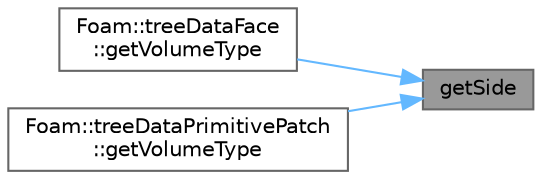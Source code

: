 digraph "getSide"
{
 // LATEX_PDF_SIZE
  bgcolor="transparent";
  edge [fontname=Helvetica,fontsize=10,labelfontname=Helvetica,labelfontsize=10];
  node [fontname=Helvetica,fontsize=10,shape=box,height=0.2,width=0.4];
  rankdir="RL";
  Node1 [id="Node000001",label="getSide",height=0.2,width=0.4,color="gray40", fillcolor="grey60", style="filled", fontcolor="black",tooltip=" "];
  Node1 -> Node2 [id="edge1_Node000001_Node000002",dir="back",color="steelblue1",style="solid",tooltip=" "];
  Node2 [id="Node000002",label="Foam::treeDataFace\l::getVolumeType",height=0.2,width=0.4,color="grey40", fillcolor="white", style="filled",URL="$classFoam_1_1treeDataFace.html#ab6e10c2a0305489878ea49b6f8496e4e",tooltip=" "];
  Node1 -> Node3 [id="edge2_Node000001_Node000003",dir="back",color="steelblue1",style="solid",tooltip=" "];
  Node3 [id="Node000003",label="Foam::treeDataPrimitivePatch\l::getVolumeType",height=0.2,width=0.4,color="grey40", fillcolor="white", style="filled",URL="$classFoam_1_1treeDataPrimitivePatch.html#a15235ed1771e8b8e1000ec7d5f0410a3",tooltip=" "];
}
